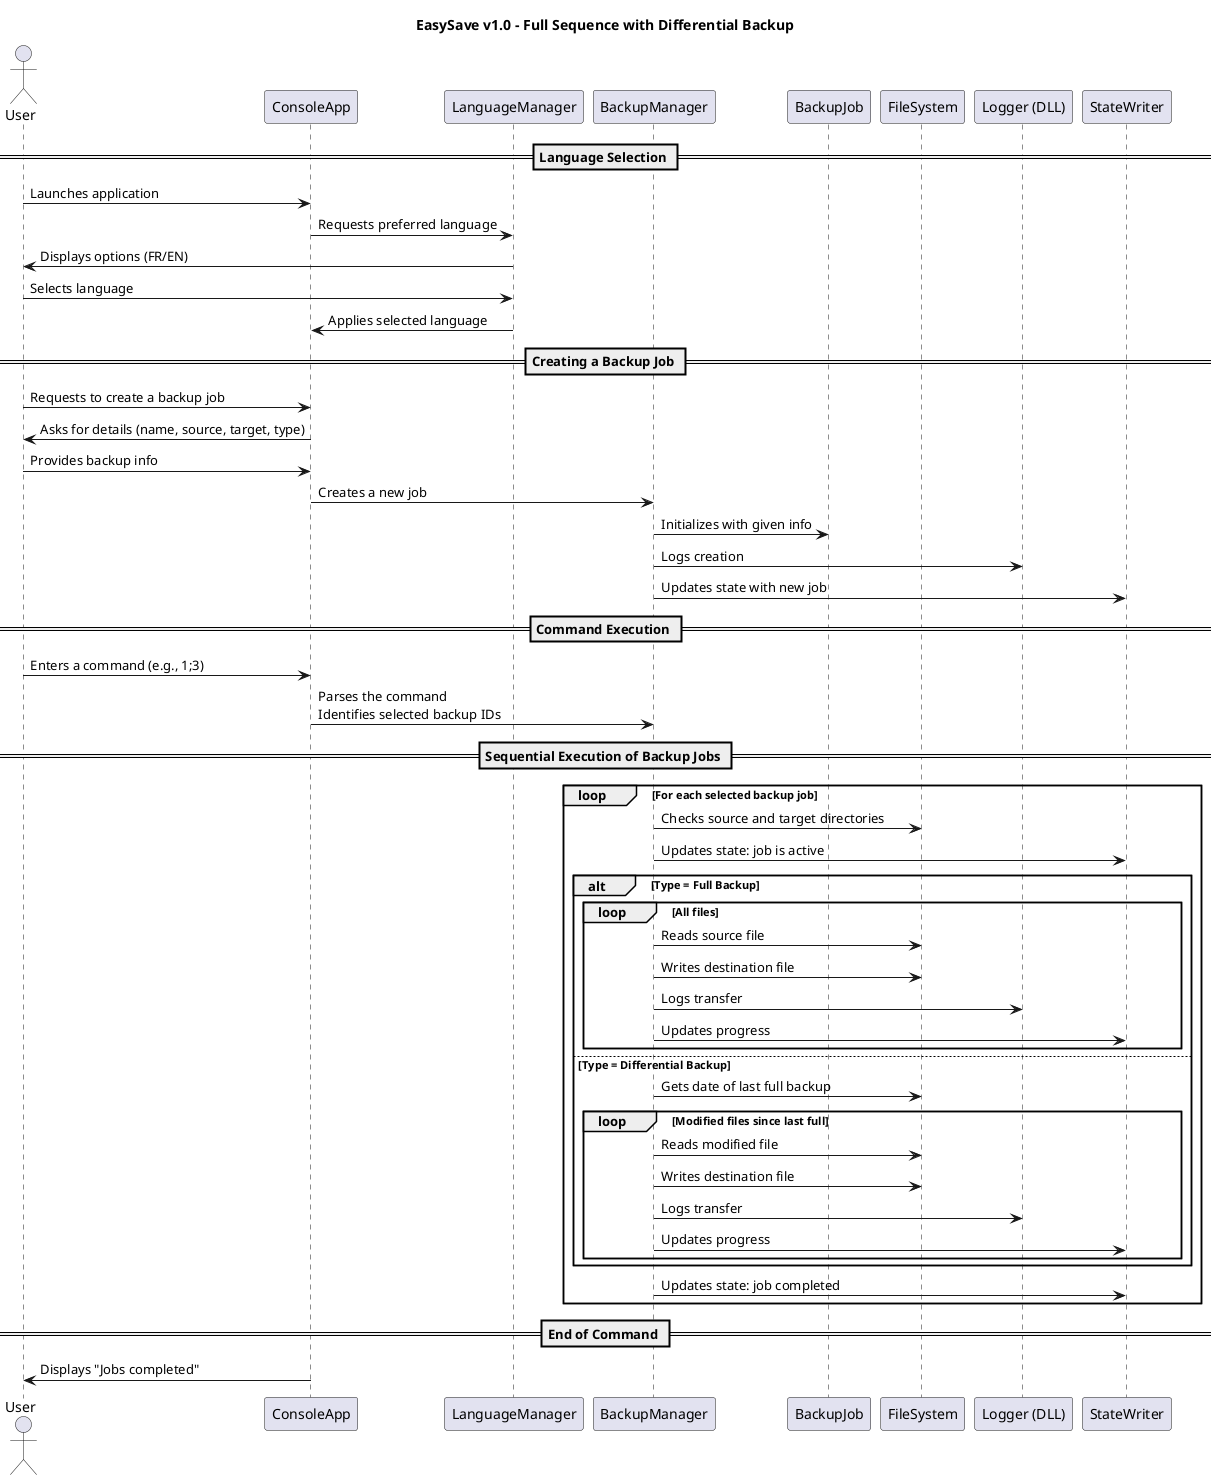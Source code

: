 @startuml
title EasySave v1.0 – Full Sequence with Differential Backup

actor User
participant "ConsoleApp" as Console
participant "LanguageManager" as LangMgr
participant "BackupManager" as BkpMgr
participant "BackupJob" as Job
participant "FileSystem" as FS
participant "Logger (DLL)" as Log
participant "StateWriter" as State

== Language Selection ==
User -> Console : Launches application
Console -> LangMgr : Requests preferred language
LangMgr -> User : Displays options (FR/EN)
User -> LangMgr : Selects language
LangMgr -> Console : Applies selected language

== Creating a Backup Job ==
User -> Console : Requests to create a backup job
Console -> User : Asks for details (name, source, target, type)
User -> Console : Provides backup info
Console -> BkpMgr : Creates a new job
BkpMgr -> Job : Initializes with given info
BkpMgr -> Log : Logs creation
BkpMgr -> State : Updates state with new job

== Command Execution ==
User -> Console : Enters a command (e.g., 1;3)
Console -> BkpMgr : Parses the command\nIdentifies selected backup IDs

== Sequential Execution of Backup Jobs ==
loop For each selected backup job
    BkpMgr -> FS : Checks source and target directories
    BkpMgr -> State : Updates state: job is active

    alt Type = Full Backup
        loop All files
            BkpMgr -> FS : Reads source file
            BkpMgr -> FS : Writes destination file
            BkpMgr -> Log : Logs transfer
            BkpMgr -> State : Updates progress
        end
    else Type = Differential Backup
        BkpMgr -> FS : Gets date of last full backup
        loop Modified files since last full
            BkpMgr -> FS : Reads modified file
            BkpMgr -> FS : Writes destination file
            BkpMgr -> Log : Logs transfer
            BkpMgr -> State : Updates progress
        end
    end

    BkpMgr -> State : Updates state: job completed
end

== End of Command ==
Console -> User : Displays "Jobs completed"
@enduml
